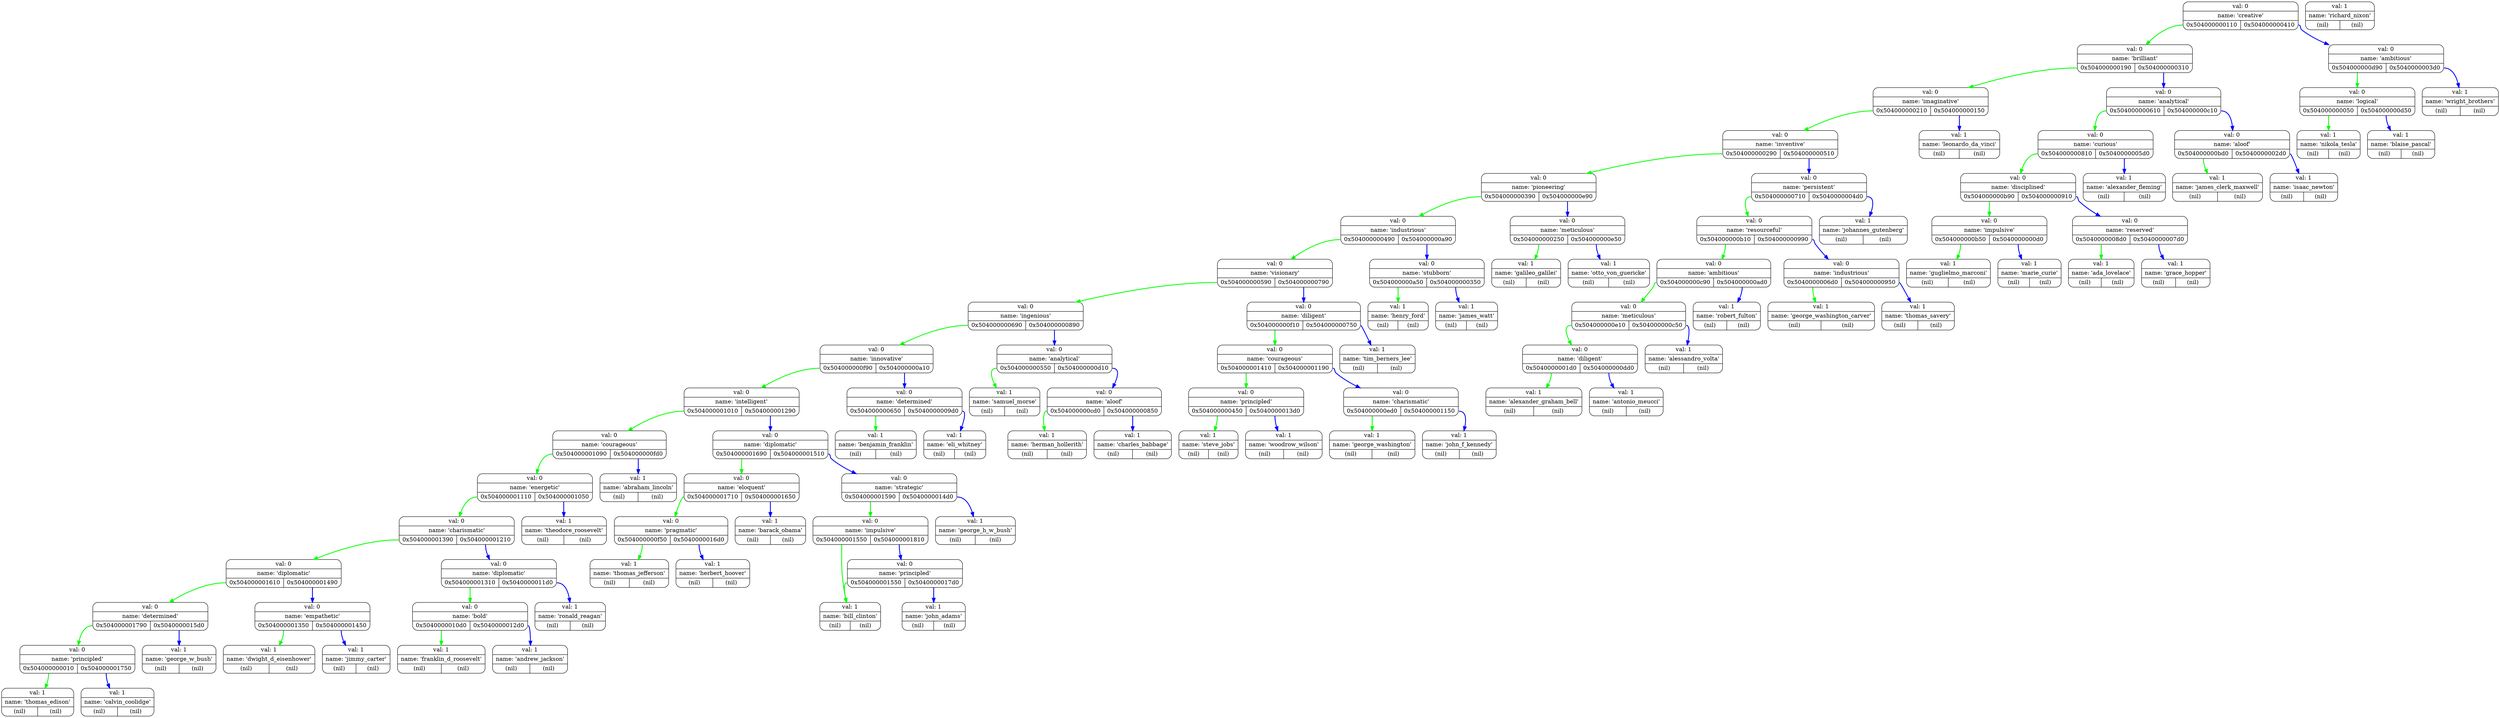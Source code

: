 digraph G{
   rankdir=TB;
   NODE0x504000000010[pin=true,shape="Mrecord",label="{val: 1 | name: 'thomas_edison' | {<left> (nil) | <right> (nil)}}"];
   NODE0x504000000050[pin=true,shape="Mrecord",label="{val: 1 | name: 'nikola_tesla' | {<left> (nil) | <right> (nil)}}"];
   NODE0x504000000090[pin=true,shape="Mrecord",label="{val: 0 | name: 'creative' | {<left> 0x504000000110 | <right> 0x504000000410}}"];
   NODE0x5040000000d0[pin=true,shape="Mrecord",label="{val: 1 | name: 'marie_curie' | {<left> (nil) | <right> (nil)}}"];
   NODE0x504000000110[pin=true,shape="Mrecord",label="{val: 0 | name: 'brilliant' | {<left> 0x504000000190 | <right> 0x504000000310}}"];
   NODE0x504000000150[pin=true,shape="Mrecord",label="{val: 1 | name: 'leonardo_da_vinci' | {<left> (nil) | <right> (nil)}}"];
   NODE0x504000000190[pin=true,shape="Mrecord",label="{val: 0 | name: 'imaginative' | {<left> 0x504000000210 | <right> 0x504000000150}}"];
   NODE0x5040000001d0[pin=true,shape="Mrecord",label="{val: 1 | name: 'alexander_graham_bell' | {<left> (nil) | <right> (nil)}}"];
   NODE0x504000000210[pin=true,shape="Mrecord",label="{val: 0 | name: 'inventive' | {<left> 0x504000000290 | <right> 0x504000000510}}"];
   NODE0x504000000250[pin=true,shape="Mrecord",label="{val: 1 | name: 'galileo_galilei' | {<left> (nil) | <right> (nil)}}"];
   NODE0x504000000290[pin=true,shape="Mrecord",label="{val: 0 | name: 'pioneering' | {<left> 0x504000000390 | <right> 0x504000000e90}}"];
   NODE0x5040000002d0[pin=true,shape="Mrecord",label="{val: 1 | name: 'isaac_newton' | {<left> (nil) | <right> (nil)}}"];
   NODE0x504000000310[pin=true,shape="Mrecord",label="{val: 0 | name: 'analytical' | {<left> 0x504000000610 | <right> 0x504000000c10}}"];
   NODE0x504000000350[pin=true,shape="Mrecord",label="{val: 1 | name: 'james_watt' | {<left> (nil) | <right> (nil)}}"];
   NODE0x504000000390[pin=true,shape="Mrecord",label="{val: 0 | name: 'industrious' | {<left> 0x504000000490 | <right> 0x504000000a90}}"];
   NODE0x5040000003d0[pin=true,shape="Mrecord",label="{val: 1 | name: 'wright_brothers' | {<left> (nil) | <right> (nil)}}"];
   NODE0x504000000410[pin=true,shape="Mrecord",label="{val: 0 | name: 'ambitious' | {<left> 0x504000000d90 | <right> 0x5040000003d0}}"];
   NODE0x504000000450[pin=true,shape="Mrecord",label="{val: 1 | name: 'steve_jobs' | {<left> (nil) | <right> (nil)}}"];
   NODE0x504000000490[pin=true,shape="Mrecord",label="{val: 0 | name: 'visionary' | {<left> 0x504000000590 | <right> 0x504000000790}}"];
   NODE0x5040000004d0[pin=true,shape="Mrecord",label="{val: 1 | name: 'johannes_gutenberg' | {<left> (nil) | <right> (nil)}}"];
   NODE0x504000000510[pin=true,shape="Mrecord",label="{val: 0 | name: 'persistent' | {<left> 0x504000000710 | <right> 0x5040000004d0}}"];
   NODE0x504000000550[pin=true,shape="Mrecord",label="{val: 1 | name: 'samuel_morse' | {<left> (nil) | <right> (nil)}}"];
   NODE0x504000000590[pin=true,shape="Mrecord",label="{val: 0 | name: 'ingenious' | {<left> 0x504000000690 | <right> 0x504000000890}}"];
   NODE0x5040000005d0[pin=true,shape="Mrecord",label="{val: 1 | name: 'alexander_fleming' | {<left> (nil) | <right> (nil)}}"];
   NODE0x504000000610[pin=true,shape="Mrecord",label="{val: 0 | name: 'curious' | {<left> 0x504000000810 | <right> 0x5040000005d0}}"];
   NODE0x504000000650[pin=true,shape="Mrecord",label="{val: 1 | name: 'benjamin_franklin' | {<left> (nil) | <right> (nil)}}"];
   NODE0x504000000690[pin=true,shape="Mrecord",label="{val: 0 | name: 'innovative' | {<left> 0x504000000f90 | <right> 0x504000000a10}}"];
   NODE0x5040000006d0[pin=true,shape="Mrecord",label="{val: 1 | name: 'george_washington_carver' | {<left> (nil) | <right> (nil)}}"];
   NODE0x504000000710[pin=true,shape="Mrecord",label="{val: 0 | name: 'resourceful' | {<left> 0x504000000b10 | <right> 0x504000000990}}"];
   NODE0x504000000750[pin=true,shape="Mrecord",label="{val: 1 | name: 'tim_berners_lee' | {<left> (nil) | <right> (nil)}}"];
   NODE0x504000000790[pin=true,shape="Mrecord",label="{val: 0 | name: 'diligent' | {<left> 0x504000000f10 | <right> 0x504000000750}}"];
   NODE0x5040000007d0[pin=true,shape="Mrecord",label="{val: 1 | name: 'grace_hopper' | {<left> (nil) | <right> (nil)}}"];
   NODE0x504000000810[pin=true,shape="Mrecord",label="{val: 0 | name: 'disciplined' | {<left> 0x504000000b90 | <right> 0x504000000910}}"];
   NODE0x504000000850[pin=true,shape="Mrecord",label="{val: 1 | name: 'charles_babbage' | {<left> (nil) | <right> (nil)}}"];
   NODE0x504000000890[pin=true,shape="Mrecord",label="{val: 0 | name: 'analytical' | {<left> 0x504000000550 | <right> 0x504000000d10}}"];
   NODE0x5040000008d0[pin=true,shape="Mrecord",label="{val: 1 | name: 'ada_lovelace' | {<left> (nil) | <right> (nil)}}"];
   NODE0x504000000910[pin=true,shape="Mrecord",label="{val: 0 | name: 'reserved' | {<left> 0x5040000008d0 | <right> 0x5040000007d0}}"];
   NODE0x504000000950[pin=true,shape="Mrecord",label="{val: 1 | name: 'thomas_savery' | {<left> (nil) | <right> (nil)}}"];
   NODE0x504000000990[pin=true,shape="Mrecord",label="{val: 0 | name: 'industrious' | {<left> 0x5040000006d0 | <right> 0x504000000950}}"];
   NODE0x5040000009d0[pin=true,shape="Mrecord",label="{val: 1 | name: 'eli_whitney' | {<left> (nil) | <right> (nil)}}"];
   NODE0x504000000a10[pin=true,shape="Mrecord",label="{val: 0 | name: 'determined' | {<left> 0x504000000650 | <right> 0x5040000009d0}}"];
   NODE0x504000000a50[pin=true,shape="Mrecord",label="{val: 1 | name: 'henry_ford' | {<left> (nil) | <right> (nil)}}"];
   NODE0x504000000a90[pin=true,shape="Mrecord",label="{val: 0 | name: 'stubborn' | {<left> 0x504000000a50 | <right> 0x504000000350}}"];
   NODE0x504000000ad0[pin=true,shape="Mrecord",label="{val: 1 | name: 'robert_fulton' | {<left> (nil) | <right> (nil)}}"];
   NODE0x504000000b10[pin=true,shape="Mrecord",label="{val: 0 | name: 'ambitious' | {<left> 0x504000000c90 | <right> 0x504000000ad0}}"];
   NODE0x504000000b50[pin=true,shape="Mrecord",label="{val: 1 | name: 'guglielmo_marconi' | {<left> (nil) | <right> (nil)}}"];
   NODE0x504000000b90[pin=true,shape="Mrecord",label="{val: 0 | name: 'impulsive' | {<left> 0x504000000b50 | <right> 0x5040000000d0}}"];
   NODE0x504000000bd0[pin=true,shape="Mrecord",label="{val: 1 | name: 'james_clerk_maxwell' | {<left> (nil) | <right> (nil)}}"];
   NODE0x504000000c10[pin=true,shape="Mrecord",label="{val: 0 | name: 'aloof' | {<left> 0x504000000bd0 | <right> 0x5040000002d0}}"];
   NODE0x504000000c50[pin=true,shape="Mrecord",label="{val: 1 | name: 'alessandro_volta' | {<left> (nil) | <right> (nil)}}"];
   NODE0x504000000c90[pin=true,shape="Mrecord",label="{val: 0 | name: 'meticulous' | {<left> 0x504000000e10 | <right> 0x504000000c50}}"];
   NODE0x504000000cd0[pin=true,shape="Mrecord",label="{val: 1 | name: 'herman_hollerith' | {<left> (nil) | <right> (nil)}}"];
   NODE0x504000000d10[pin=true,shape="Mrecord",label="{val: 0 | name: 'aloof' | {<left> 0x504000000cd0 | <right> 0x504000000850}}"];
   NODE0x504000000d50[pin=true,shape="Mrecord",label="{val: 1 | name: 'blaise_pascal' | {<left> (nil) | <right> (nil)}}"];
   NODE0x504000000d90[pin=true,shape="Mrecord",label="{val: 0 | name: 'logical' | {<left> 0x504000000050 | <right> 0x504000000d50}}"];
   NODE0x504000000dd0[pin=true,shape="Mrecord",label="{val: 1 | name: 'antonio_meucci' | {<left> (nil) | <right> (nil)}}"];
   NODE0x504000000e10[pin=true,shape="Mrecord",label="{val: 0 | name: 'diligent' | {<left> 0x5040000001d0 | <right> 0x504000000dd0}}"];
   NODE0x504000000e50[pin=true,shape="Mrecord",label="{val: 1 | name: 'otto_von_guericke' | {<left> (nil) | <right> (nil)}}"];
   NODE0x504000000e90[pin=true,shape="Mrecord",label="{val: 0 | name: 'meticulous' | {<left> 0x504000000250 | <right> 0x504000000e50}}"];
   NODE0x504000000ed0[pin=true,shape="Mrecord",label="{val: 1 | name: 'george_washington' | {<left> (nil) | <right> (nil)}}"];
   NODE0x504000000f10[pin=true,shape="Mrecord",label="{val: 0 | name: 'courageous' | {<left> 0x504000001410 | <right> 0x504000001190}}"];
   NODE0x504000000f50[pin=true,shape="Mrecord",label="{val: 1 | name: 'thomas_jefferson' | {<left> (nil) | <right> (nil)}}"];
   NODE0x504000000f90[pin=true,shape="Mrecord",label="{val: 0 | name: 'intelligent' | {<left> 0x504000001010 | <right> 0x504000001290}}"];
   NODE0x504000000fd0[pin=true,shape="Mrecord",label="{val: 1 | name: 'abraham_lincoln' | {<left> (nil) | <right> (nil)}}"];
   NODE0x504000001010[pin=true,shape="Mrecord",label="{val: 0 | name: 'courageous' | {<left> 0x504000001090 | <right> 0x504000000fd0}}"];
   NODE0x504000001050[pin=true,shape="Mrecord",label="{val: 1 | name: 'theodore_roosevelt' | {<left> (nil) | <right> (nil)}}"];
   NODE0x504000001090[pin=true,shape="Mrecord",label="{val: 0 | name: 'energetic' | {<left> 0x504000001110 | <right> 0x504000001050}}"];
   NODE0x5040000010d0[pin=true,shape="Mrecord",label="{val: 1 | name: 'franklin_d_roosevelt' | {<left> (nil) | <right> (nil)}}"];
   NODE0x504000001110[pin=true,shape="Mrecord",label="{val: 0 | name: 'charismatic' | {<left> 0x504000001390 | <right> 0x504000001210}}"];
   NODE0x504000001150[pin=true,shape="Mrecord",label="{val: 1 | name: 'john_f_kennedy' | {<left> (nil) | <right> (nil)}}"];
   NODE0x504000001190[pin=true,shape="Mrecord",label="{val: 0 | name: 'charismatic' | {<left> 0x504000000ed0 | <right> 0x504000001150}}"];
   NODE0x5040000011d0[pin=true,shape="Mrecord",label="{val: 1 | name: 'ronald_reagan' | {<left> (nil) | <right> (nil)}}"];
   NODE0x504000001210[pin=true,shape="Mrecord",label="{val: 0 | name: 'diplomatic' | {<left> 0x504000001310 | <right> 0x5040000011d0}}"];
   NODE0x504000001250[pin=true,shape="Mrecord",label="{val: 1 | name: 'richard_nixon' | {<left> (nil) | <right> (nil)}}"];
   NODE0x504000001290[pin=true,shape="Mrecord",label="{val: 0 | name: 'diplomatic' | {<left> 0x504000001690 | <right> 0x504000001510}}"];
   NODE0x5040000012d0[pin=true,shape="Mrecord",label="{val: 1 | name: 'andrew_jackson' | {<left> (nil) | <right> (nil)}}"];
   NODE0x504000001310[pin=true,shape="Mrecord",label="{val: 0 | name: 'bold' | {<left> 0x5040000010d0 | <right> 0x5040000012d0}}"];
   NODE0x504000001350[pin=true,shape="Mrecord",label="{val: 1 | name: 'dwight_d_eisenhower' | {<left> (nil) | <right> (nil)}}"];
   NODE0x504000001390[pin=true,shape="Mrecord",label="{val: 0 | name: 'diplomatic' | {<left> 0x504000001610 | <right> 0x504000001490}}"];
   NODE0x5040000013d0[pin=true,shape="Mrecord",label="{val: 1 | name: 'woodrow_wilson' | {<left> (nil) | <right> (nil)}}"];
   NODE0x504000001410[pin=true,shape="Mrecord",label="{val: 0 | name: 'principled' | {<left> 0x504000000450 | <right> 0x5040000013d0}}"];
   NODE0x504000001450[pin=true,shape="Mrecord",label="{val: 1 | name: 'jimmy_carter' | {<left> (nil) | <right> (nil)}}"];
   NODE0x504000001490[pin=true,shape="Mrecord",label="{val: 0 | name: 'empathetic' | {<left> 0x504000001350 | <right> 0x504000001450}}"];
   NODE0x5040000014d0[pin=true,shape="Mrecord",label="{val: 1 | name: 'george_h_w_bush' | {<left> (nil) | <right> (nil)}}"];
   NODE0x504000001510[pin=true,shape="Mrecord",label="{val: 0 | name: 'strategic' | {<left> 0x504000001590 | <right> 0x5040000014d0}}"];
   NODE0x504000001550[pin=true,shape="Mrecord",label="{val: 1 | name: 'bill_clinton' | {<left> (nil) | <right> (nil)}}"];
   NODE0x504000001590[pin=true,shape="Mrecord",label="{val: 0 | name: 'impulsive' | {<left> 0x504000001550 | <right> 0x504000001810}}"];
   NODE0x5040000015d0[pin=true,shape="Mrecord",label="{val: 1 | name: 'george_w_bush' | {<left> (nil) | <right> (nil)}}"];
   NODE0x504000001610[pin=true,shape="Mrecord",label="{val: 0 | name: 'determined' | {<left> 0x504000001790 | <right> 0x5040000015d0}}"];
   NODE0x504000001650[pin=true,shape="Mrecord",label="{val: 1 | name: 'barack_obama' | {<left> (nil) | <right> (nil)}}"];
   NODE0x504000001690[pin=true,shape="Mrecord",label="{val: 0 | name: 'eloquent' | {<left> 0x504000001710 | <right> 0x504000001650}}"];
   NODE0x5040000016d0[pin=true,shape="Mrecord",label="{val: 1 | name: 'herbert_hoover' | {<left> (nil) | <right> (nil)}}"];
   NODE0x504000001710[pin=true,shape="Mrecord",label="{val: 0 | name: 'pragmatic' | {<left> 0x504000000f50 | <right> 0x5040000016d0}}"];
   NODE0x504000001750[pin=true,shape="Mrecord",label="{val: 1 | name: 'calvin_coolidge' | {<left> (nil) | <right> (nil)}}"];
   NODE0x504000001790[pin=true,shape="Mrecord",label="{val: 0 | name: 'principled' | {<left> 0x504000000010 | <right> 0x504000001750}}"];
   NODE0x5040000017d0[pin=true,shape="Mrecord",label="{val: 1 | name: 'john_adams' | {<left> (nil) | <right> (nil)}}"];
   NODE0x504000001810[pin=true,shape="Mrecord",label="{val: 0 | name: 'principled' | {<left> 0x504000001550 | <right> 0x5040000017d0}}"];
   NODE0x504000000090:left -> NODE0x504000000110 [color="green",penwidth=2];
   NODE0x504000000090:right -> NODE0x504000000410 [color="blue",penwidth=2];
   NODE0x504000000110:left -> NODE0x504000000190 [color="green",penwidth=2];
   NODE0x504000000110:right -> NODE0x504000000310 [color="blue",penwidth=2];
   NODE0x504000000190:left -> NODE0x504000000210 [color="green",penwidth=2];
   NODE0x504000000190:right -> NODE0x504000000150 [color="blue",penwidth=2];
   NODE0x504000000210:left -> NODE0x504000000290 [color="green",penwidth=2];
   NODE0x504000000210:right -> NODE0x504000000510 [color="blue",penwidth=2];
   NODE0x504000000290:left -> NODE0x504000000390 [color="green",penwidth=2];
   NODE0x504000000290:right -> NODE0x504000000e90 [color="blue",penwidth=2];
   NODE0x504000000310:left -> NODE0x504000000610 [color="green",penwidth=2];
   NODE0x504000000310:right -> NODE0x504000000c10 [color="blue",penwidth=2];
   NODE0x504000000390:left -> NODE0x504000000490 [color="green",penwidth=2];
   NODE0x504000000390:right -> NODE0x504000000a90 [color="blue",penwidth=2];
   NODE0x504000000410:left -> NODE0x504000000d90 [color="green",penwidth=2];
   NODE0x504000000410:right -> NODE0x5040000003d0 [color="blue",penwidth=2];
   NODE0x504000000490:left -> NODE0x504000000590 [color="green",penwidth=2];
   NODE0x504000000490:right -> NODE0x504000000790 [color="blue",penwidth=2];
   NODE0x504000000510:left -> NODE0x504000000710 [color="green",penwidth=2];
   NODE0x504000000510:right -> NODE0x5040000004d0 [color="blue",penwidth=2];
   NODE0x504000000590:left -> NODE0x504000000690 [color="green",penwidth=2];
   NODE0x504000000590:right -> NODE0x504000000890 [color="blue",penwidth=2];
   NODE0x504000000610:left -> NODE0x504000000810 [color="green",penwidth=2];
   NODE0x504000000610:right -> NODE0x5040000005d0 [color="blue",penwidth=2];
   NODE0x504000000690:left -> NODE0x504000000f90 [color="green",penwidth=2];
   NODE0x504000000690:right -> NODE0x504000000a10 [color="blue",penwidth=2];
   NODE0x504000000710:left -> NODE0x504000000b10 [color="green",penwidth=2];
   NODE0x504000000710:right -> NODE0x504000000990 [color="blue",penwidth=2];
   NODE0x504000000790:left -> NODE0x504000000f10 [color="green",penwidth=2];
   NODE0x504000000790:right -> NODE0x504000000750 [color="blue",penwidth=2];
   NODE0x504000000810:left -> NODE0x504000000b90 [color="green",penwidth=2];
   NODE0x504000000810:right -> NODE0x504000000910 [color="blue",penwidth=2];
   NODE0x504000000890:left -> NODE0x504000000550 [color="green",penwidth=2];
   NODE0x504000000890:right -> NODE0x504000000d10 [color="blue",penwidth=2];
   NODE0x504000000910:left -> NODE0x5040000008d0 [color="green",penwidth=2];
   NODE0x504000000910:right -> NODE0x5040000007d0 [color="blue",penwidth=2];
   NODE0x504000000990:left -> NODE0x5040000006d0 [color="green",penwidth=2];
   NODE0x504000000990:right -> NODE0x504000000950 [color="blue",penwidth=2];
   NODE0x504000000a10:left -> NODE0x504000000650 [color="green",penwidth=2];
   NODE0x504000000a10:right -> NODE0x5040000009d0 [color="blue",penwidth=2];
   NODE0x504000000a90:left -> NODE0x504000000a50 [color="green",penwidth=2];
   NODE0x504000000a90:right -> NODE0x504000000350 [color="blue",penwidth=2];
   NODE0x504000000b10:left -> NODE0x504000000c90 [color="green",penwidth=2];
   NODE0x504000000b10:right -> NODE0x504000000ad0 [color="blue",penwidth=2];
   NODE0x504000000b90:left -> NODE0x504000000b50 [color="green",penwidth=2];
   NODE0x504000000b90:right -> NODE0x5040000000d0 [color="blue",penwidth=2];
   NODE0x504000000c10:left -> NODE0x504000000bd0 [color="green",penwidth=2];
   NODE0x504000000c10:right -> NODE0x5040000002d0 [color="blue",penwidth=2];
   NODE0x504000000c90:left -> NODE0x504000000e10 [color="green",penwidth=2];
   NODE0x504000000c90:right -> NODE0x504000000c50 [color="blue",penwidth=2];
   NODE0x504000000d10:left -> NODE0x504000000cd0 [color="green",penwidth=2];
   NODE0x504000000d10:right -> NODE0x504000000850 [color="blue",penwidth=2];
   NODE0x504000000d90:left -> NODE0x504000000050 [color="green",penwidth=2];
   NODE0x504000000d90:right -> NODE0x504000000d50 [color="blue",penwidth=2];
   NODE0x504000000e10:left -> NODE0x5040000001d0 [color="green",penwidth=2];
   NODE0x504000000e10:right -> NODE0x504000000dd0 [color="blue",penwidth=2];
   NODE0x504000000e90:left -> NODE0x504000000250 [color="green",penwidth=2];
   NODE0x504000000e90:right -> NODE0x504000000e50 [color="blue",penwidth=2];
   NODE0x504000000f10:left -> NODE0x504000001410 [color="green",penwidth=2];
   NODE0x504000000f10:right -> NODE0x504000001190 [color="blue",penwidth=2];
   NODE0x504000000f90:left -> NODE0x504000001010 [color="green",penwidth=2];
   NODE0x504000000f90:right -> NODE0x504000001290 [color="blue",penwidth=2];
   NODE0x504000001010:left -> NODE0x504000001090 [color="green",penwidth=2];
   NODE0x504000001010:right -> NODE0x504000000fd0 [color="blue",penwidth=2];
   NODE0x504000001090:left -> NODE0x504000001110 [color="green",penwidth=2];
   NODE0x504000001090:right -> NODE0x504000001050 [color="blue",penwidth=2];
   NODE0x504000001110:left -> NODE0x504000001390 [color="green",penwidth=2];
   NODE0x504000001110:right -> NODE0x504000001210 [color="blue",penwidth=2];
   NODE0x504000001190:left -> NODE0x504000000ed0 [color="green",penwidth=2];
   NODE0x504000001190:right -> NODE0x504000001150 [color="blue",penwidth=2];
   NODE0x504000001210:left -> NODE0x504000001310 [color="green",penwidth=2];
   NODE0x504000001210:right -> NODE0x5040000011d0 [color="blue",penwidth=2];
   NODE0x504000001290:left -> NODE0x504000001690 [color="green",penwidth=2];
   NODE0x504000001290:right -> NODE0x504000001510 [color="blue",penwidth=2];
   NODE0x504000001310:left -> NODE0x5040000010d0 [color="green",penwidth=2];
   NODE0x504000001310:right -> NODE0x5040000012d0 [color="blue",penwidth=2];
   NODE0x504000001390:left -> NODE0x504000001610 [color="green",penwidth=2];
   NODE0x504000001390:right -> NODE0x504000001490 [color="blue",penwidth=2];
   NODE0x504000001410:left -> NODE0x504000000450 [color="green",penwidth=2];
   NODE0x504000001410:right -> NODE0x5040000013d0 [color="blue",penwidth=2];
   NODE0x504000001490:left -> NODE0x504000001350 [color="green",penwidth=2];
   NODE0x504000001490:right -> NODE0x504000001450 [color="blue",penwidth=2];
   NODE0x504000001510:left -> NODE0x504000001590 [color="green",penwidth=2];
   NODE0x504000001510:right -> NODE0x5040000014d0 [color="blue",penwidth=2];
   NODE0x504000001590:left -> NODE0x504000001550 [color="green",penwidth=2];
   NODE0x504000001590:right -> NODE0x504000001810 [color="blue",penwidth=2];
   NODE0x504000001610:left -> NODE0x504000001790 [color="green",penwidth=2];
   NODE0x504000001610:right -> NODE0x5040000015d0 [color="blue",penwidth=2];
   NODE0x504000001690:left -> NODE0x504000001710 [color="green",penwidth=2];
   NODE0x504000001690:right -> NODE0x504000001650 [color="blue",penwidth=2];
   NODE0x504000001710:left -> NODE0x504000000f50 [color="green",penwidth=2];
   NODE0x504000001710:right -> NODE0x5040000016d0 [color="blue",penwidth=2];
   NODE0x504000001790:left -> NODE0x504000000010 [color="green",penwidth=2];
   NODE0x504000001790:right -> NODE0x504000001750 [color="blue",penwidth=2];
   NODE0x504000001810:left -> NODE0x504000001550 [color="green",penwidth=2];
   NODE0x504000001810:right -> NODE0x5040000017d0 [color="blue",penwidth=2];
}